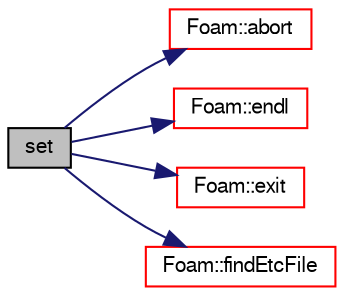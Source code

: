 digraph "set"
{
  bgcolor="transparent";
  edge [fontname="FreeSans",fontsize="10",labelfontname="FreeSans",labelfontsize="10"];
  node [fontname="FreeSans",fontsize="10",shape=record];
  rankdir="LR";
  Node49 [label="set",height=0.2,width=0.4,color="black", fillcolor="grey75", style="filled", fontcolor="black"];
  Node49 -> Node50 [color="midnightblue",fontsize="10",style="solid",fontname="FreeSans"];
  Node50 [label="Foam::abort",height=0.2,width=0.4,color="red",URL="$a21124.html#a447107a607d03e417307c203fa5fb44b"];
  Node49 -> Node58 [color="midnightblue",fontsize="10",style="solid",fontname="FreeSans"];
  Node58 [label="Foam::endl",height=0.2,width=0.4,color="red",URL="$a21124.html#a2db8fe02a0d3909e9351bb4275b23ce4",tooltip="Add newline and flush stream. "];
  Node49 -> Node93 [color="midnightblue",fontsize="10",style="solid",fontname="FreeSans"];
  Node93 [label="Foam::exit",height=0.2,width=0.4,color="red",URL="$a21124.html#a06ca7250d8e89caf05243ec094843642"];
  Node49 -> Node97 [color="midnightblue",fontsize="10",style="solid",fontname="FreeSans"];
  Node97 [label="Foam::findEtcFile",height=0.2,width=0.4,color="red",URL="$a21124.html#a64e4ef2dd826f43aabfdda9dcd8ba711",tooltip="Search for a file using findEtcFiles. "];
}
